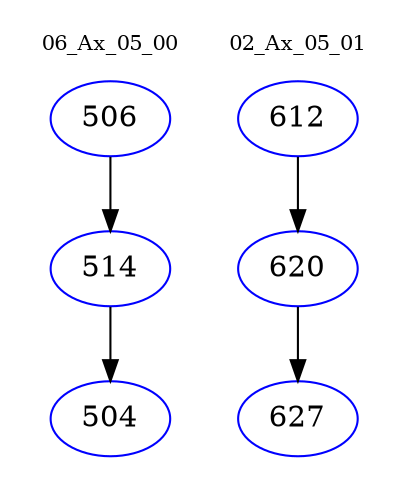 digraph{
subgraph cluster_0 {
color = white
label = "06_Ax_05_00";
fontsize=10;
T0_506 [label="506", color="blue"]
T0_506 -> T0_514 [color="black"]
T0_514 [label="514", color="blue"]
T0_514 -> T0_504 [color="black"]
T0_504 [label="504", color="blue"]
}
subgraph cluster_1 {
color = white
label = "02_Ax_05_01";
fontsize=10;
T1_612 [label="612", color="blue"]
T1_612 -> T1_620 [color="black"]
T1_620 [label="620", color="blue"]
T1_620 -> T1_627 [color="black"]
T1_627 [label="627", color="blue"]
}
}
